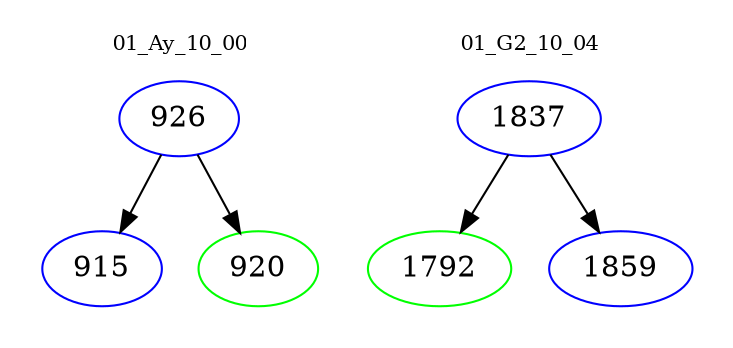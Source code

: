 digraph{
subgraph cluster_0 {
color = white
label = "01_Ay_10_00";
fontsize=10;
T0_926 [label="926", color="blue"]
T0_926 -> T0_915 [color="black"]
T0_915 [label="915", color="blue"]
T0_926 -> T0_920 [color="black"]
T0_920 [label="920", color="green"]
}
subgraph cluster_1 {
color = white
label = "01_G2_10_04";
fontsize=10;
T1_1837 [label="1837", color="blue"]
T1_1837 -> T1_1792 [color="black"]
T1_1792 [label="1792", color="green"]
T1_1837 -> T1_1859 [color="black"]
T1_1859 [label="1859", color="blue"]
}
}
